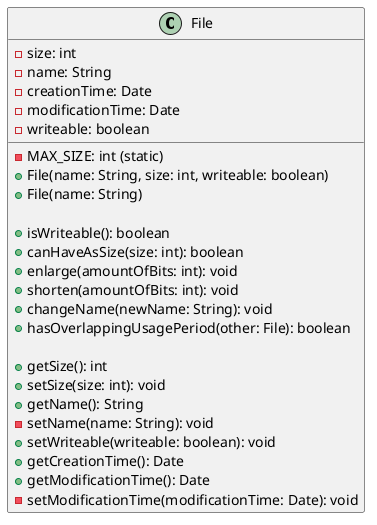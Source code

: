 @startuml

class File {

    - size: int
    - MAX_SIZE: int (static)
    - name: String
    - creationTime: Date
    - modificationTime: Date
    - writeable: boolean

    + File(name: String, size: int, writeable: boolean)
    + File(name: String)

    + isWriteable(): boolean
    + canHaveAsSize(size: int): boolean
    + enlarge(amountOfBits: int): void
    + shorten(amountOfBits: int): void
    + changeName(newName: String): void
    + hasOverlappingUsagePeriod(other: File): boolean

    + getSize(): int
    + setSize(size: int): void
    + getName(): String
    - setName(name: String): void
    + setWriteable(writeable: boolean): void
    + getCreationTime(): Date
    + getModificationTime(): Date
    - setModificationTime(modificationTime: Date): void

}

@enduml

